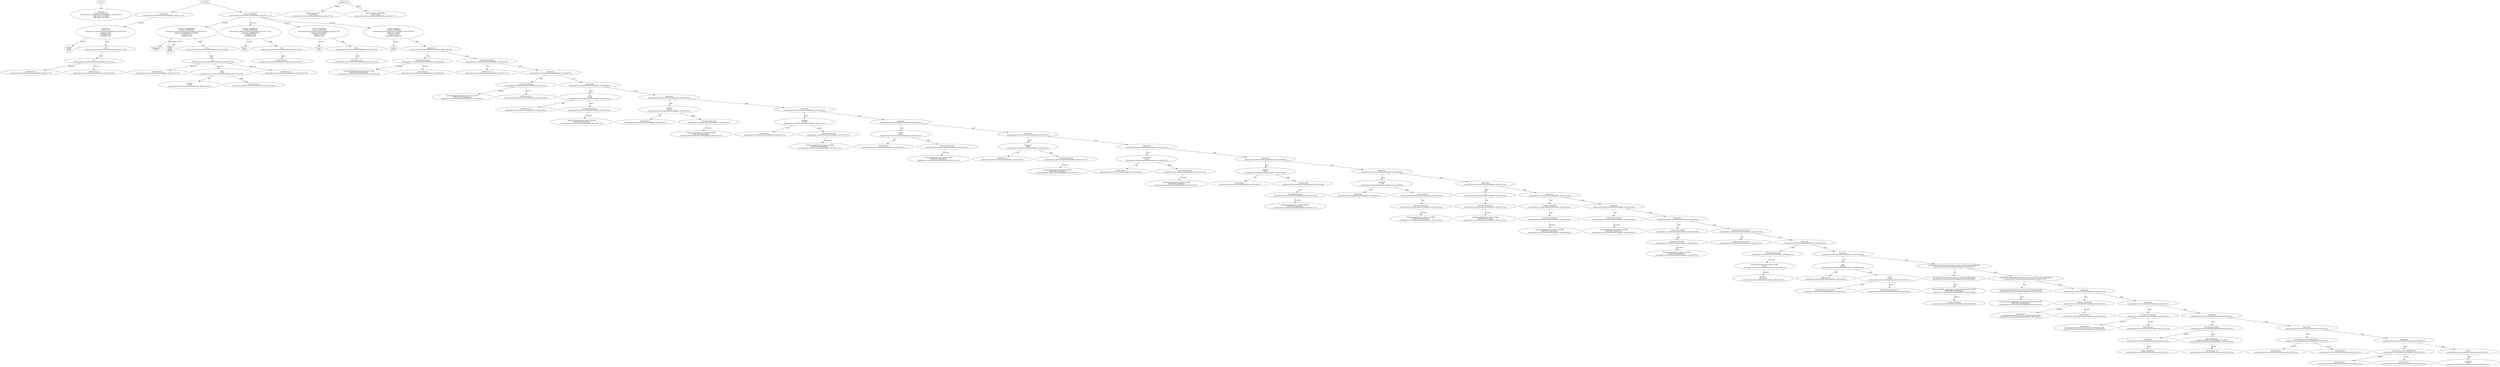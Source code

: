 strict digraph "tests/contract_testcases/ewasm/standalone_call.sol" {
	tts [label="name:tts\ncontract: BABYLINK\ntests/contract_testcases/ewasm/standalone_call.sol:8:12-15\nfield name:a ty:int256\nfield name:b ty:int256"]
	contract [label="contract foo\ntests/contract_testcases/ewasm/standalone_call.sol:1:1-14"]
	bar [label="function bar\ncontract: foo\ntests/contract_testcases/ewasm/standalone_call.sol:2:5-50\nsignature bar()\nvisibility public\nmutability pure"]
	returns [label="returns\nint256 \nint256 "]
	return [label="return\ntests/contract_testcases/ewasm/standalone_call.sol:3:9-22"]
	list [label="list\ntests/contract_testcases/ewasm/standalone_call.sol:3:9-22"]
	number_literal [label="int256 literal: 1\ntests/contract_testcases/ewasm/standalone_call.sol:3:17-18"]
	number_literal_9 [label="int256 literal: 2\ntests/contract_testcases/ewasm/standalone_call.sol:3:20-21"]
	contract_10 [label="contract BABYLINK\ntests/contract_testcases/ewasm/standalone_call.sol:6:1-7:19"]
	multipleRetuns [label="function multipleRetuns\ncontract: BABYLINK\ntests/contract_testcases/ewasm/standalone_call.sol:13:5-71\nsignature multipleRetuns(int256)\nvisibility public\nmutability pure"]
	parameters [label="parameters\nint256 c"]
	returns_13 [label="returns\nint256 \nint256 \nint256 "]
	return_14 [label="return\ntests/contract_testcases/ewasm/standalone_call.sol:14:9-29"]
	list_15 [label="list\ntests/contract_testcases/ewasm/standalone_call.sol:14:9-29"]
	number_literal_16 [label="int256 literal: 1\ntests/contract_testcases/ewasm/standalone_call.sol:14:17-18"]
	add [label="add\nint256\ntests/contract_testcases/ewasm/standalone_call.sol:14:20-25"]
	variable [label="variable: c\nint256\ntests/contract_testcases/ewasm/standalone_call.sol:14:20-21"]
	number_literal_19 [label="int256 literal: 2\ntests/contract_testcases/ewasm/standalone_call.sol:14:24-25"]
	number_literal_20 [label="int256 literal: 3\ntests/contract_testcases/ewasm/standalone_call.sol:14:27-28"]
	singleReturn [label="function singleReturn\ncontract: BABYLINK\ntests/contract_testcases/ewasm/standalone_call.sol:17:5-55\nsignature singleReturn()\nvisibility private\nmutability pure"]
	returns_22 [label="returns\nint256 "]
	return_23 [label="return\ntests/contract_testcases/ewasm/standalone_call.sol:18:9-17"]
	number_literal_24 [label="int256 literal: 3\ntests/contract_testcases/ewasm/standalone_call.sol:18:16-17"]
	returnBool [label="function returnBool\ncontract: BABYLINK\ntests/contract_testcases/ewasm/standalone_call.sol:21:5-54\nsignature returnBool()\nvisibility private\nmutability pure"]
	returns_26 [label="returns\nbool "]
	return_27 [label="return\ntests/contract_testcases/ewasm/standalone_call.sol:22:9-20"]
	bool_literal [label="bool literal: true\ntests/contract_testcases/ewasm/standalone_call.sol:22:16-20"]
	testing [label="function testing\ncontract: BABYLINK\ntests/contract_testcases/ewasm/standalone_call.sol:25:5-44\nsignature testing()\nvisibility public\nmutability nonpayable"]
	returns_30 [label="returns\nint256 "]
	expr [label="expression\ntests/contract_testcases/ewasm/standalone_call.sol:26:9-26"]
	call_internal_function [label="call internal function\ntests/contract_testcases/ewasm/standalone_call.sol:26:9-26"]
	internal_function [label="function(int256) internal pure returns (void)\nBABYLINK.multipleRetuns\ntests/contract_testcases/ewasm/standalone_call.sol:26:9-26"]
	number_literal_34 [label="int256 literal: 3\ntests/contract_testcases/ewasm/standalone_call.sol:26:24-25"]
	var_decl [label="variable decl int256 b\ntests/contract_testcases/ewasm/standalone_call.sol:27:9-18"]
	number_literal_36 [label="int256 literal: 5\ntests/contract_testcases/ewasm/standalone_call.sol:27:17-18"]
	expr_37 [label="expression\ntests/contract_testcases/ewasm/standalone_call.sol:28:9-31"]
	call_internal_function_38 [label="call internal function\ntests/contract_testcases/ewasm/standalone_call.sol:28:9-31"]
	internal_function_39 [label="function(int256) internal pure returns (void)\nBABYLINK.multipleRetuns\ntests/contract_testcases/ewasm/standalone_call.sol:28:9-31"]
	number_literal_40 [label="int256 literal: 9\ntests/contract_testcases/ewasm/standalone_call.sol:28:28-29"]
	expr_41 [label="expression\ntests/contract_testcases/ewasm/standalone_call.sol:29:9-27"]
	add_42 [label="add\nint256\ntests/contract_testcases/ewasm/standalone_call.sol:29:9-27"]
	number_literal_43 [label="int256 literal: 1\ntests/contract_testcases/ewasm/standalone_call.sol:29:9-10"]
	call_internal_function_44 [label="call internal function\ntests/contract_testcases/ewasm/standalone_call.sol:29:13-27"]
	internal_function_45 [label="function() internal pure returns (int256)\nBABYLINK.singleReturn\ntests/contract_testcases/ewasm/standalone_call.sol:29:13-27"]
	expr_46 [label="expression\ntests/contract_testcases/ewasm/standalone_call.sol:30:9-27"]
	subtract [label="subtract\nint256\ntests/contract_testcases/ewasm/standalone_call.sol:30:9-27"]
	number_literal_48 [label="int256 literal: 1\ntests/contract_testcases/ewasm/standalone_call.sol:30:9-10"]
	call_internal_function_49 [label="call internal function\ntests/contract_testcases/ewasm/standalone_call.sol:30:13-27"]
	internal_function_50 [label="function() internal pure returns (int256)\nBABYLINK.singleReturn\ntests/contract_testcases/ewasm/standalone_call.sol:30:13-27"]
	expr_51 [label="expression\ntests/contract_testcases/ewasm/standalone_call.sol:31:9-27"]
	multiply [label="multiply\nint256\ntests/contract_testcases/ewasm/standalone_call.sol:31:9-27"]
	number_literal_53 [label="int256 literal: 1\ntests/contract_testcases/ewasm/standalone_call.sol:31:9-10"]
	call_internal_function_54 [label="call internal function\ntests/contract_testcases/ewasm/standalone_call.sol:31:13-27"]
	internal_function_55 [label="function() internal pure returns (int256)\nBABYLINK.singleReturn\ntests/contract_testcases/ewasm/standalone_call.sol:31:13-27"]
	expr_56 [label="expression\ntests/contract_testcases/ewasm/standalone_call.sol:32:9-27"]
	divide [label="divide\nint256\ntests/contract_testcases/ewasm/standalone_call.sol:32:9-27"]
	number_literal_58 [label="int256 literal: 1\ntests/contract_testcases/ewasm/standalone_call.sol:32:9-10"]
	call_internal_function_59 [label="call internal function\ntests/contract_testcases/ewasm/standalone_call.sol:32:13-27"]
	internal_function_60 [label="function() internal pure returns (int256)\nBABYLINK.singleReturn\ntests/contract_testcases/ewasm/standalone_call.sol:32:13-27"]
	expr_61 [label="expression\ntests/contract_testcases/ewasm/standalone_call.sol:33:9-27"]
	bitwise_or [label="bitwise or\nint256\ntests/contract_testcases/ewasm/standalone_call.sol:33:9-27"]
	number_literal_63 [label="int256 literal: 1\ntests/contract_testcases/ewasm/standalone_call.sol:33:9-10"]
	call_internal_function_64 [label="call internal function\ntests/contract_testcases/ewasm/standalone_call.sol:33:13-27"]
	internal_function_65 [label="function() internal pure returns (int256)\nBABYLINK.singleReturn\ntests/contract_testcases/ewasm/standalone_call.sol:33:13-27"]
	expr_66 [label="expression\ntests/contract_testcases/ewasm/standalone_call.sol:34:9-27"]
	bitwise_and [label="bitwise and\nint256\ntests/contract_testcases/ewasm/standalone_call.sol:34:9-27"]
	number_literal_68 [label="int256 literal: 1\ntests/contract_testcases/ewasm/standalone_call.sol:34:9-10"]
	call_internal_function_69 [label="call internal function\ntests/contract_testcases/ewasm/standalone_call.sol:34:13-27"]
	internal_function_70 [label="function() internal pure returns (int256)\nBABYLINK.singleReturn\ntests/contract_testcases/ewasm/standalone_call.sol:34:13-27"]
	expr_71 [label="expression\ntests/contract_testcases/ewasm/standalone_call.sol:35:9-28"]
	shift_left [label="shift left\nuint8\ntests/contract_testcases/ewasm/standalone_call.sol:35:9-28"]
	number_literal_73 [label="uint8 literal: 1\ntests/contract_testcases/ewasm/standalone_call.sol:35:9-10"]
	trunc [label="truncate uint8\ntests/contract_testcases/ewasm/standalone_call.sol:35:9-28"]
	call_internal_function_75 [label="call internal function\ntests/contract_testcases/ewasm/standalone_call.sol:35:14-28"]
	internal_function_76 [label="function() internal pure returns (int256)\nBABYLINK.singleReturn\ntests/contract_testcases/ewasm/standalone_call.sol:35:14-28"]
	expr_77 [label="expression\ntests/contract_testcases/ewasm/standalone_call.sol:36:9-28"]
	shift_right [label="shift right\nuint8\ntests/contract_testcases/ewasm/standalone_call.sol:36:9-28"]
	number_literal_79 [label="uint8 literal: 1\ntests/contract_testcases/ewasm/standalone_call.sol:36:9-10"]
	trunc_80 [label="truncate uint8\ntests/contract_testcases/ewasm/standalone_call.sol:36:9-28"]
	call_internal_function_81 [label="call internal function\ntests/contract_testcases/ewasm/standalone_call.sol:36:14-28"]
	internal_function_82 [label="function() internal pure returns (int256)\nBABYLINK.singleReturn\ntests/contract_testcases/ewasm/standalone_call.sol:36:14-28"]
	expr_83 [label="expression\ntests/contract_testcases/ewasm/standalone_call.sol:37:9-22"]
	not [label="not\ntests/contract_testcases/ewasm/standalone_call.sol:37:9-22"]
	call_internal_function_85 [label="call internal function\ntests/contract_testcases/ewasm/standalone_call.sol:37:10-22"]
	internal_function_86 [label="function() internal pure returns (bool)\nBABYLINK.returnBool\ntests/contract_testcases/ewasm/standalone_call.sol:37:10-22"]
	expr_87 [label="expression\ntests/contract_testcases/ewasm/standalone_call.sol:38:9-24"]
	complement [label="complement int256\ntests/contract_testcases/ewasm/standalone_call.sol:38:9-24"]
	call_internal_function_89 [label="call internal function\ntests/contract_testcases/ewasm/standalone_call.sol:38:10-24"]
	internal_function_90 [label="function() internal pure returns (int256)\nBABYLINK.singleReturn\ntests/contract_testcases/ewasm/standalone_call.sol:38:10-24"]
	expr_91 [label="expression\ntests/contract_testcases/ewasm/standalone_call.sol:39:9-24"]
	call_internal_function_92 [label="call internal function\ntests/contract_testcases/ewasm/standalone_call.sol:39:10-24"]
	internal_function_93 [label="function() internal pure returns (int256)\nBABYLINK.singleReturn\ntests/contract_testcases/ewasm/standalone_call.sol:39:10-24"]
	expr_94 [label="expression\ntests/contract_testcases/ewasm/standalone_call.sol:40:9-24"]
	unary_minus [label="unary minus int256\ntests/contract_testcases/ewasm/standalone_call.sol:40:9-24"]
	call_internal_function_96 [label="call internal function\ntests/contract_testcases/ewasm/standalone_call.sol:40:10-24"]
	internal_function_97 [label="function() internal pure returns (int256)\nBABYLINK.singleReturn\ntests/contract_testcases/ewasm/standalone_call.sol:40:10-24"]
	var_decl_98 [label="variable decl contract foo r\ntests/contract_testcases/ewasm/standalone_call.sol:41:9-26"]
	constructor [label="constructor contract foo\ntests/contract_testcases/ewasm/standalone_call.sol:41:17-26"]
	expr_100 [label="expression\ntests/contract_testcases/ewasm/standalone_call.sol:42:9-16"]
	call_external_function [label="call external function\ntests/contract_testcases/ewasm/standalone_call.sol:42:9-16"]
	external_function [label="function() external pure returns (void)\nfoo.bar\ntests/contract_testcases/ewasm/standalone_call.sol:42:9-16"]
	variable_103 [label="variable: r\ncontract foo\ntests/contract_testcases/ewasm/standalone_call.sol:42:9-10"]
	expr_104 [label="expression\ntests/contract_testcases/ewasm/standalone_call.sol:44:9-24"]
	add_105 [label="add\nrational\ntests/contract_testcases/ewasm/standalone_call.sol:44:9-24"]
	number_literal_106 [label="uint8 literal: 1\ntests/contract_testcases/ewasm/standalone_call.sol:44:9-10"]
	add_107 [label="add\nrational\ntests/contract_testcases/ewasm/standalone_call.sol:44:14-23"]
	rational_literal [label="rational rational literal: 13/10\ntests/contract_testcases/ewasm/standalone_call.sol:44:14-17"]
	rational_literal_109 [label="rational rational literal: 9/5\ntests/contract_testcases/ewasm/standalone_call.sol:44:20-23"]
	var_decl_110 [label="variable decl function(int256) external returns (int256,int256,int256) fptr\ntests/contract_testcases/ewasm/standalone_call.sol:46:9-83"]
	cast [label="cast function(int256) external returns (int256,int256,int256)\ntests/contract_testcases/ewasm/standalone_call.sol:46:69-83"]
	external_function_112 [label="function(int256) external pure returns (int256,int256,int256)\nBABYLINK.multipleRetuns\ntests/contract_testcases/ewasm/standalone_call.sol:46:69-83"]
	builtins [label="builtin GetAddress\ntests/contract_testcases/ewasm/standalone_call.sol:46:64-68"]
	var_decl_114 [label="variable decl function(int256) internal returns (int256,int256,int256) fptr2\ntests/contract_testcases/ewasm/standalone_call.sol:47:9-79"]
	cast_115 [label="cast function(int256) internal returns (int256,int256,int256)\ntests/contract_testcases/ewasm/standalone_call.sol:47:65-79"]
	internal_function_116 [label="function(int256) internal pure returns (int256,int256,int256)\nBABYLINK.multipleRetuns\ntests/contract_testcases/ewasm/standalone_call.sol:47:65-79"]
	expr_117 [label="expression\ntests/contract_testcases/ewasm/standalone_call.sol:49:9-16"]
	call_external_function_118 [label="call external function\ntests/contract_testcases/ewasm/standalone_call.sol:49:9-16"]
	variable_119 [label="variable: fptr\nfunction(int256) external returns (int256,int256,int256)\ntests/contract_testcases/ewasm/standalone_call.sol:49:9-13"]
	number_literal_120 [label="int256 literal: 3\ntests/contract_testcases/ewasm/standalone_call.sol:49:14-15"]
	expr_121 [label="expression\ntests/contract_testcases/ewasm/standalone_call.sol:50:9-17"]
	call_internal_function_122 [label="call internal function\ntests/contract_testcases/ewasm/standalone_call.sol:50:9-17"]
	variable_123 [label="variable: fptr2\nfunction(int256) internal returns (int256,int256,int256)\ntests/contract_testcases/ewasm/standalone_call.sol:50:9-14"]
	number_literal_124 [label="int256 literal: 3\ntests/contract_testcases/ewasm/standalone_call.sol:50:15-16"]
	expr_125 [label="expression\ntests/contract_testcases/ewasm/standalone_call.sol:52:9-45"]
	call_external_function_126 [label="call external function\ntests/contract_testcases/ewasm/standalone_call.sol:52:9-45"]
	cast_127 [label="cast address\ntests/contract_testcases/ewasm/standalone_call.sol:52:9-22"]
	builtins_128 [label="builtin GetAddress\ntests/contract_testcases/ewasm/standalone_call.sol:52:17-21"]
	alloc_array [label="alloc array bytes\ninitializer: 6d756c7469706c65526574756e73\ntests/contract_testcases/ewasm/standalone_call.sol:52:28-44"]
	number_literal_130 [label="uint32 literal: 14\ntests/contract_testcases/ewasm/standalone_call.sol:52:28-44"]
	expr_131 [label="expression\ntests/contract_testcases/ewasm/standalone_call.sol:53:9-18"]
	struct_literal [label="struct literal: struct BABYLINK.tts\ntests/contract_testcases/ewasm/standalone_call.sol:53:9-18"]
	number_literal_133 [label="int256 literal: 1\ntests/contract_testcases/ewasm/standalone_call.sol:53:13-14"]
	number_literal_134 [label="int256 literal: 2\ntests/contract_testcases/ewasm/standalone_call.sol:53:16-17"]
	expr_135 [label="expression\ntests/contract_testcases/ewasm/standalone_call.sol:54:9-25"]
	struct_literal_136 [label="struct literal: struct BABYLINK.tts\ntests/contract_testcases/ewasm/standalone_call.sol:54:9-25"]
	number_literal_137 [label="int256 literal: 1\ntests/contract_testcases/ewasm/standalone_call.sol:54:17-18"]
	number_literal_138 [label="int256 literal: 2\ntests/contract_testcases/ewasm/standalone_call.sol:54:22-23"]
	return_139 [label="return\ntests/contract_testcases/ewasm/standalone_call.sol:56:9-17"]
	variable_140 [label="variable: b\nint256\ntests/contract_testcases/ewasm/standalone_call.sol:56:16-17"]
	diagnostic [label="found contract 'foo'\nlevel Debug\ntests/contract_testcases/ewasm/standalone_call.sol:1:1-14"]
	diagnostic_143 [label="found contract 'BABYLINK'\nlevel Debug\ntests/contract_testcases/ewasm/standalone_call.sol:6:1-7:19"]
	structs -> tts
	contracts -> contract
	contract -> bar [label="function"]
	bar -> returns [label="returns"]
	bar -> return [label="body"]
	return -> list [label="expr"]
	list -> number_literal [label="entry #0"]
	list -> number_literal_9 [label="entry #1"]
	contracts -> contract_10
	contract_10 -> multipleRetuns [label="function"]
	multipleRetuns -> parameters [label="parameters"]
	multipleRetuns -> returns_13 [label="returns"]
	multipleRetuns -> return_14 [label="body"]
	return_14 -> list_15 [label="expr"]
	list_15 -> number_literal_16 [label="entry #0"]
	list_15 -> add [label="entry #1"]
	add -> variable [label="left"]
	add -> number_literal_19 [label="right"]
	list_15 -> number_literal_20 [label="entry #2"]
	contract_10 -> singleReturn [label="function"]
	singleReturn -> returns_22 [label="returns"]
	singleReturn -> return_23 [label="body"]
	return_23 -> number_literal_24 [label="expr"]
	contract_10 -> returnBool [label="function"]
	returnBool -> returns_26 [label="returns"]
	returnBool -> return_27 [label="body"]
	return_27 -> bool_literal [label="expr"]
	contract_10 -> testing [label="function"]
	testing -> returns_30 [label="returns"]
	testing -> expr [label="body"]
	expr -> call_internal_function [label="expr"]
	call_internal_function -> internal_function [label="function"]
	call_internal_function -> number_literal_34 [label="arg #0"]
	expr -> var_decl [label="next"]
	var_decl -> number_literal_36 [label="init"]
	var_decl -> expr_37 [label="next"]
	expr_37 -> call_internal_function_38 [label="expr"]
	call_internal_function_38 -> internal_function_39 [label="function"]
	call_internal_function_38 -> number_literal_40 [label="arg #0"]
	expr_37 -> expr_41 [label="next"]
	expr_41 -> add_42 [label="expr"]
	add_42 -> number_literal_43 [label="left"]
	add_42 -> call_internal_function_44 [label="right"]
	call_internal_function_44 -> internal_function_45 [label="function"]
	expr_41 -> expr_46 [label="next"]
	expr_46 -> subtract [label="expr"]
	subtract -> number_literal_48 [label="left"]
	subtract -> call_internal_function_49 [label="right"]
	call_internal_function_49 -> internal_function_50 [label="function"]
	expr_46 -> expr_51 [label="next"]
	expr_51 -> multiply [label="expr"]
	multiply -> number_literal_53 [label="left"]
	multiply -> call_internal_function_54 [label="right"]
	call_internal_function_54 -> internal_function_55 [label="function"]
	expr_51 -> expr_56 [label="next"]
	expr_56 -> divide [label="expr"]
	divide -> number_literal_58 [label="left"]
	divide -> call_internal_function_59 [label="right"]
	call_internal_function_59 -> internal_function_60 [label="function"]
	expr_56 -> expr_61 [label="next"]
	expr_61 -> bitwise_or [label="expr"]
	bitwise_or -> number_literal_63 [label="left"]
	bitwise_or -> call_internal_function_64 [label="right"]
	call_internal_function_64 -> internal_function_65 [label="function"]
	expr_61 -> expr_66 [label="next"]
	expr_66 -> bitwise_and [label="expr"]
	bitwise_and -> number_literal_68 [label="left"]
	bitwise_and -> call_internal_function_69 [label="right"]
	call_internal_function_69 -> internal_function_70 [label="function"]
	expr_66 -> expr_71 [label="next"]
	expr_71 -> shift_left [label="expr"]
	shift_left -> number_literal_73 [label="left"]
	shift_left -> trunc [label="right"]
	trunc -> call_internal_function_75 [label="expr"]
	call_internal_function_75 -> internal_function_76 [label="function"]
	expr_71 -> expr_77 [label="next"]
	expr_77 -> shift_right [label="expr"]
	shift_right -> number_literal_79 [label="left"]
	shift_right -> trunc_80 [label="right"]
	trunc_80 -> call_internal_function_81 [label="expr"]
	call_internal_function_81 -> internal_function_82 [label="function"]
	expr_77 -> expr_83 [label="next"]
	expr_83 -> not [label="expr"]
	not -> call_internal_function_85 [label="expr"]
	call_internal_function_85 -> internal_function_86 [label="function"]
	expr_83 -> expr_87 [label="next"]
	expr_87 -> complement [label="expr"]
	complement -> call_internal_function_89 [label="expr"]
	call_internal_function_89 -> internal_function_90 [label="function"]
	expr_87 -> expr_91 [label="next"]
	expr_91 -> call_internal_function_92 [label="expr"]
	call_internal_function_92 -> internal_function_93 [label="function"]
	expr_91 -> expr_94 [label="next"]
	expr_94 -> unary_minus [label="expr"]
	unary_minus -> call_internal_function_96 [label="expr"]
	call_internal_function_96 -> internal_function_97 [label="function"]
	expr_94 -> var_decl_98 [label="next"]
	var_decl_98 -> constructor [label="init"]
	var_decl_98 -> expr_100 [label="next"]
	expr_100 -> call_external_function [label="expr"]
	call_external_function -> external_function [label="function"]
	external_function -> variable_103 [label="address"]
	expr_100 -> expr_104 [label="next"]
	expr_104 -> add_105 [label="expr"]
	add_105 -> number_literal_106 [label="left"]
	add_105 -> add_107 [label="right"]
	add_107 -> rational_literal [label="left"]
	add_107 -> rational_literal_109 [label="right"]
	expr_104 -> var_decl_110 [label="next"]
	var_decl_110 -> cast [label="init"]
	cast -> external_function_112 [label="expr"]
	external_function_112 -> builtins [label="address"]
	var_decl_110 -> var_decl_114 [label="next"]
	var_decl_114 -> cast_115 [label="init"]
	cast_115 -> internal_function_116 [label="expr"]
	var_decl_114 -> expr_117 [label="next"]
	expr_117 -> call_external_function_118 [label="expr"]
	call_external_function_118 -> variable_119 [label="function"]
	call_external_function_118 -> number_literal_120 [label="arg #0"]
	expr_117 -> expr_121 [label="next"]
	expr_121 -> call_internal_function_122 [label="expr"]
	call_internal_function_122 -> variable_123 [label="function"]
	call_internal_function_122 -> number_literal_124 [label="arg #0"]
	expr_121 -> expr_125 [label="next"]
	expr_125 -> call_external_function_126 [label="expr"]
	call_external_function_126 -> cast_127 [label="address"]
	cast_127 -> builtins_128 [label="expr"]
	call_external_function_126 -> alloc_array [label="args"]
	alloc_array -> number_literal_130 [label="length"]
	expr_125 -> expr_131 [label="next"]
	expr_131 -> struct_literal [label="expr"]
	struct_literal -> number_literal_133 [label="arg #0"]
	struct_literal -> number_literal_134 [label="arg #1"]
	expr_131 -> expr_135 [label="next"]
	expr_135 -> struct_literal_136 [label="expr"]
	struct_literal_136 -> number_literal_137 [label="arg #0"]
	struct_literal_136 -> number_literal_138 [label="arg #1"]
	expr_135 -> return_139 [label="next"]
	return_139 -> variable_140 [label="expr"]
	diagnostics -> diagnostic [label="Debug"]
	diagnostics -> diagnostic_143 [label="Debug"]
}
